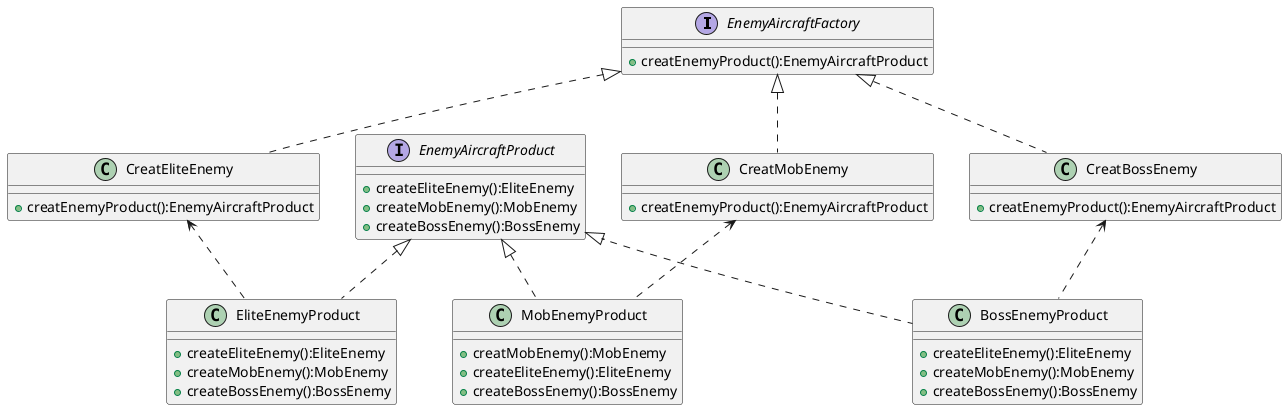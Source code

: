 @startuml
'https://plantuml.com/class-diagram

interface EnemyAircraftFactory{
    + creatEnemyProduct():EnemyAircraftProduct
}

interface EnemyAircraftProduct{
    + createEliteEnemy():EliteEnemy
    + createMobEnemy():MobEnemy
    + createBossEnemy():BossEnemy
}

EnemyAircraftProduct <|.. EliteEnemyProduct
EnemyAircraftProduct <|.. MobEnemyProduct
EnemyAircraftProduct <|.. BossEnemyProduct

EnemyAircraftFactory <|.. CreatEliteEnemy
EnemyAircraftFactory <|.. CreatMobEnemy
EnemyAircraftFactory <|.. CreatBossEnemy

CreatMobEnemy <.. MobEnemyProduct
CreatEliteEnemy <.. EliteEnemyProduct
CreatBossEnemy <.. BossEnemyProduct

class CreatEliteEnemy{
    + creatEnemyProduct():EnemyAircraftProduct
}

class CreatMobEnemy{
    + creatEnemyProduct():EnemyAircraftProduct
}

class CreatBossEnemy{
    + creatEnemyProduct():EnemyAircraftProduct
}

class MobEnemyProduct {
    + creatMobEnemy():MobEnemy
    + createEliteEnemy():EliteEnemy
    + createBossEnemy():BossEnemy
}

class EliteEnemyProduct {
    + createEliteEnemy():EliteEnemy
    + createMobEnemy():MobEnemy
    + createBossEnemy():BossEnemy
}

class BossEnemyProduct{
    + createEliteEnemy():EliteEnemy
    + createMobEnemy():MobEnemy
    + createBossEnemy():BossEnemy
}

@enduml